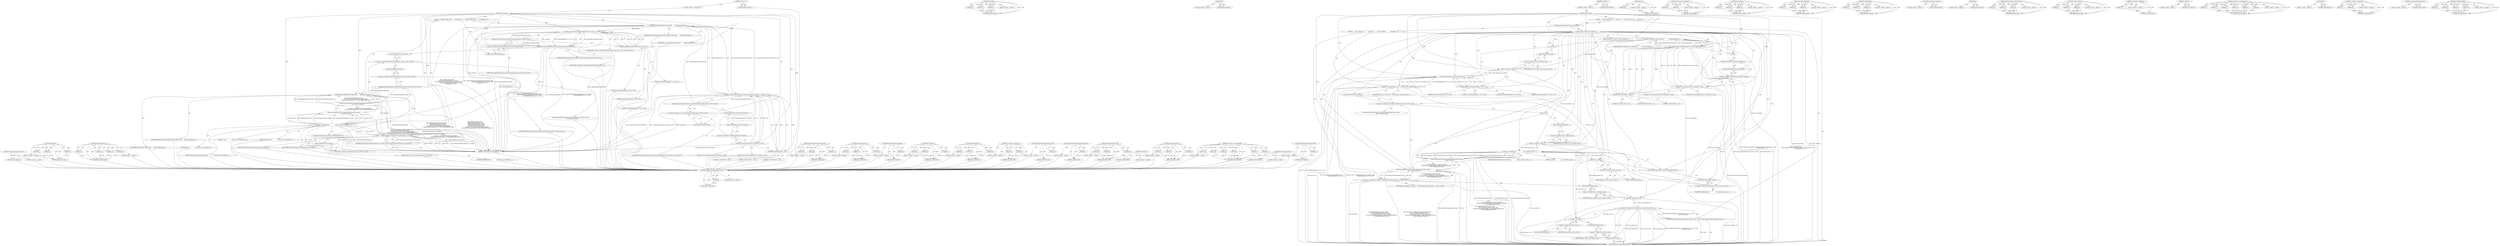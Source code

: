 digraph "FloatRoundedRect" {
vulnerable_173 [label=<(METHOD,CompositorFilterOperations)>];
vulnerable_174 [label=<(BLOCK,&lt;empty&gt;,&lt;empty&gt;)>];
vulnerable_175 [label=<(METHOD_RETURN,ANY)>];
vulnerable_118 [label=<(METHOD,Translate)>];
vulnerable_119 [label=<(PARAM,p1)>];
vulnerable_120 [label=<(PARAM,p2)>];
vulnerable_121 [label=<(PARAM,p3)>];
vulnerable_122 [label=<(BLOCK,&lt;empty&gt;,&lt;empty&gt;)>];
vulnerable_123 [label=<(METHOD_RETURN,ANY)>];
vulnerable_143 [label=<(METHOD,FloatRoundedRect)>];
vulnerable_144 [label=<(PARAM,p1)>];
vulnerable_145 [label=<(PARAM,p2)>];
vulnerable_146 [label=<(PARAM,p3)>];
vulnerable_147 [label=<(PARAM,p4)>];
vulnerable_148 [label=<(BLOCK,&lt;empty&gt;,&lt;empty&gt;)>];
vulnerable_149 [label=<(METHOD_RETURN,ANY)>];
vulnerable_6 [label=<(METHOD,&lt;global&gt;)<SUB>1</SUB>>];
vulnerable_7 [label=<(BLOCK,&lt;empty&gt;,&lt;empty&gt;)<SUB>1</SUB>>];
vulnerable_8 [label=<(METHOD,LayerState)<SUB>1</SUB>>];
vulnerable_9 [label=<(BLOCK,{
    DEFINE_STATIC_REF(
        TransformPaint...,{
    DEFINE_STATIC_REF(
        TransformPaint...)<SUB>1</SUB>>];
vulnerable_10 [label=<(DEFINE_STATIC_REF,DEFINE_STATIC_REF(
        TransformPaintProper...)<SUB>2</SUB>>];
vulnerable_11 [label=<(IDENTIFIER,TransformPaintPropertyNode,DEFINE_STATIC_REF(
        TransformPaintProper...)<SUB>3</SUB>>];
vulnerable_12 [label=<(IDENTIFIER,transform,DEFINE_STATIC_REF(
        TransformPaintProper...)<SUB>3</SUB>>];
vulnerable_13 [label="<(CreateTransform,CreateTransform(TransformPaintPropertyNode::Roo...)<SUB>4</SUB>>"];
vulnerable_14 [label="<(TransformPaintPropertyNode.Root,TransformPaintPropertyNode::Root())<SUB>4</SUB>>"];
vulnerable_15 [label="<(&lt;operator&gt;.fieldAccess,TransformPaintPropertyNode::Root)<SUB>4</SUB>>"];
vulnerable_16 [label="<(IDENTIFIER,TransformPaintPropertyNode,TransformPaintPropertyNode::Root())<SUB>4</SUB>>"];
vulnerable_17 [label=<(FIELD_IDENTIFIER,Root,Root)<SUB>4</SUB>>];
vulnerable_18 [label=<(Translate,TransformationMatrix().Translate(123, 456))<SUB>5</SUB>>];
vulnerable_19 [label=<(&lt;operator&gt;.fieldAccess,TransformationMatrix().Translate)<SUB>5</SUB>>];
vulnerable_20 [label=<(TransformationMatrix,TransformationMatrix())<SUB>5</SUB>>];
vulnerable_21 [label=<(FIELD_IDENTIFIER,Translate,Translate)<SUB>5</SUB>>];
vulnerable_22 [label=<(LITERAL,123,TransformationMatrix().Translate(123, 456))<SUB>5</SUB>>];
vulnerable_23 [label=<(LITERAL,456,TransformationMatrix().Translate(123, 456))<SUB>5</SUB>>];
vulnerable_24 [label=<(FloatPoint3D,FloatPoint3D(1, 2, 3))<SUB>6</SUB>>];
vulnerable_25 [label=<(LITERAL,1,FloatPoint3D(1, 2, 3))<SUB>6</SUB>>];
vulnerable_26 [label=<(LITERAL,2,FloatPoint3D(1, 2, 3))<SUB>6</SUB>>];
vulnerable_27 [label=<(LITERAL,3,FloatPoint3D(1, 2, 3))<SUB>6</SUB>>];
vulnerable_28 [label=<(DEFINE_STATIC_REF,DEFINE_STATIC_REF(ClipPaintPropertyNode, clip,
...)<SUB>7</SUB>>];
vulnerable_29 [label=<(IDENTIFIER,ClipPaintPropertyNode,DEFINE_STATIC_REF(ClipPaintPropertyNode, clip,
...)<SUB>7</SUB>>];
vulnerable_30 [label=<(IDENTIFIER,clip,DEFINE_STATIC_REF(ClipPaintPropertyNode, clip,
...)<SUB>7</SUB>>];
vulnerable_31 [label="<(CreateClip,CreateClip(ClipPaintPropertyNode::Root(), trans...)<SUB>8</SUB>>"];
vulnerable_32 [label="<(ClipPaintPropertyNode.Root,ClipPaintPropertyNode::Root())<SUB>8</SUB>>"];
vulnerable_33 [label="<(&lt;operator&gt;.fieldAccess,ClipPaintPropertyNode::Root)<SUB>8</SUB>>"];
vulnerable_34 [label="<(IDENTIFIER,ClipPaintPropertyNode,ClipPaintPropertyNode::Root())<SUB>8</SUB>>"];
vulnerable_35 [label=<(FIELD_IDENTIFIER,Root,Root)<SUB>8</SUB>>];
vulnerable_36 [label="<(IDENTIFIER,transform,CreateClip(ClipPaintPropertyNode::Root(), trans...)<SUB>8</SUB>>"];
vulnerable_37 [label=<(FloatRoundedRect,FloatRoundedRect(12, 34, 56, 78))<SUB>9</SUB>>];
vulnerable_38 [label=<(LITERAL,12,FloatRoundedRect(12, 34, 56, 78))<SUB>9</SUB>>];
vulnerable_39 [label=<(LITERAL,34,FloatRoundedRect(12, 34, 56, 78))<SUB>9</SUB>>];
vulnerable_40 [label=<(LITERAL,56,FloatRoundedRect(12, 34, 56, 78))<SUB>9</SUB>>];
vulnerable_41 [label=<(LITERAL,78,FloatRoundedRect(12, 34, 56, 78))<SUB>9</SUB>>];
vulnerable_42 [label=<(DEFINE_STATIC_REF,DEFINE_STATIC_REF(
        EffectPaintPropertyN...)<SUB>10</SUB>>];
vulnerable_43 [label=<(IDENTIFIER,EffectPaintPropertyNode,DEFINE_STATIC_REF(
        EffectPaintPropertyN...)<SUB>11</SUB>>];
vulnerable_44 [label=<(IDENTIFIER,effect,DEFINE_STATIC_REF(
        EffectPaintPropertyN...)<SUB>11</SUB>>];
vulnerable_45 [label="<(EffectPaintPropertyNode.Create,EffectPaintPropertyNode::Create(
            Ef...)<SUB>12</SUB>>"];
vulnerable_46 [label="<(&lt;operator&gt;.fieldAccess,EffectPaintPropertyNode::Create)<SUB>12</SUB>>"];
vulnerable_47 [label="<(IDENTIFIER,EffectPaintPropertyNode,EffectPaintPropertyNode::Create(
            Ef...)<SUB>12</SUB>>"];
vulnerable_48 [label=<(FIELD_IDENTIFIER,Create,Create)<SUB>12</SUB>>];
vulnerable_49 [label="<(EffectPaintPropertyNode.Root,EffectPaintPropertyNode::Root())<SUB>13</SUB>>"];
vulnerable_50 [label="<(&lt;operator&gt;.fieldAccess,EffectPaintPropertyNode::Root)<SUB>13</SUB>>"];
vulnerable_51 [label="<(IDENTIFIER,EffectPaintPropertyNode,EffectPaintPropertyNode::Root())<SUB>13</SUB>>"];
vulnerable_52 [label=<(FIELD_IDENTIFIER,Root,Root)<SUB>13</SUB>>];
vulnerable_53 [label="<(EffectPaintPropertyNode::State,EffectPaintPropertyNode::State{
               ...)<SUB>14</SUB>>"];
vulnerable_54 [label=<(&lt;operator&gt;.arrayInitializer,{
                transform, clip, kColorFilter...)<SUB>14</SUB>>];
vulnerable_55 [label=<(IDENTIFIER,transform,{
                transform, clip, kColorFilter...)<SUB>15</SUB>>];
vulnerable_56 [label=<(IDENTIFIER,clip,{
                transform, clip, kColorFilter...)<SUB>15</SUB>>];
vulnerable_57 [label=<(IDENTIFIER,kColorFilterLuminanceToAlpha,{
                transform, clip, kColorFilter...)<SUB>15</SUB>>];
vulnerable_58 [label=<(CompositorFilterOperations,CompositorFilterOperations())<SUB>16</SUB>>];
vulnerable_59 [label=<(LITERAL,0.789f,{
                transform, clip, kColorFilter...)<SUB>16</SUB>>];
vulnerable_60 [label="<(&lt;operator&gt;.fieldAccess,SkBlendMode::kSrcIn)<SUB>16</SUB>>"];
vulnerable_61 [label=<(IDENTIFIER,SkBlendMode,{
                transform, clip, kColorFilter...)<SUB>16</SUB>>];
vulnerable_62 [label=<(FIELD_IDENTIFIER,kSrcIn,kSrcIn)<SUB>16</SUB>>];
vulnerable_63 [label=<(RETURN,return PropertyTreeState(transform, clip, effect);,return PropertyTreeState(transform, clip, effect);)<SUB>17</SUB>>];
vulnerable_64 [label=<(PropertyTreeState,PropertyTreeState(transform, clip, effect))<SUB>17</SUB>>];
vulnerable_65 [label=<(IDENTIFIER,transform,PropertyTreeState(transform, clip, effect))<SUB>17</SUB>>];
vulnerable_66 [label=<(IDENTIFIER,clip,PropertyTreeState(transform, clip, effect))<SUB>17</SUB>>];
vulnerable_67 [label=<(IDENTIFIER,effect,PropertyTreeState(transform, clip, effect))<SUB>17</SUB>>];
vulnerable_68 [label=<(METHOD_RETURN,PropertyTreeState)<SUB>1</SUB>>];
vulnerable_70 [label=<(METHOD_RETURN,ANY)<SUB>1</SUB>>];
vulnerable_150 [label=<(METHOD,EffectPaintPropertyNode.Create)>];
vulnerable_151 [label=<(PARAM,p1)>];
vulnerable_152 [label=<(PARAM,p2)>];
vulnerable_153 [label=<(PARAM,p3)>];
vulnerable_154 [label=<(BLOCK,&lt;empty&gt;,&lt;empty&gt;)>];
vulnerable_155 [label=<(METHOD_RETURN,ANY)>];
vulnerable_103 [label=<(METHOD,CreateTransform)>];
vulnerable_104 [label=<(PARAM,p1)>];
vulnerable_105 [label=<(PARAM,p2)>];
vulnerable_106 [label=<(PARAM,p3)>];
vulnerable_107 [label=<(BLOCK,&lt;empty&gt;,&lt;empty&gt;)>];
vulnerable_108 [label=<(METHOD_RETURN,ANY)>];
vulnerable_139 [label=<(METHOD,ClipPaintPropertyNode.Root)>];
vulnerable_140 [label=<(PARAM,p1)>];
vulnerable_141 [label=<(BLOCK,&lt;empty&gt;,&lt;empty&gt;)>];
vulnerable_142 [label=<(METHOD_RETURN,ANY)>];
vulnerable_133 [label=<(METHOD,CreateClip)>];
vulnerable_134 [label=<(PARAM,p1)>];
vulnerable_135 [label=<(PARAM,p2)>];
vulnerable_136 [label=<(PARAM,p3)>];
vulnerable_137 [label=<(BLOCK,&lt;empty&gt;,&lt;empty&gt;)>];
vulnerable_138 [label=<(METHOD_RETURN,ANY)>];
vulnerable_127 [label=<(METHOD,FloatPoint3D)>];
vulnerable_128 [label=<(PARAM,p1)>];
vulnerable_129 [label=<(PARAM,p2)>];
vulnerable_130 [label=<(PARAM,p3)>];
vulnerable_131 [label=<(BLOCK,&lt;empty&gt;,&lt;empty&gt;)>];
vulnerable_132 [label=<(METHOD_RETURN,ANY)>];
vulnerable_113 [label=<(METHOD,&lt;operator&gt;.fieldAccess)>];
vulnerable_114 [label=<(PARAM,p1)>];
vulnerable_115 [label=<(PARAM,p2)>];
vulnerable_116 [label=<(BLOCK,&lt;empty&gt;,&lt;empty&gt;)>];
vulnerable_117 [label=<(METHOD_RETURN,ANY)>];
vulnerable_160 [label="<(METHOD,EffectPaintPropertyNode::State)>"];
vulnerable_161 [label=<(PARAM,p1)>];
vulnerable_162 [label=<(BLOCK,&lt;empty&gt;,&lt;empty&gt;)>];
vulnerable_163 [label=<(METHOD_RETURN,ANY)>];
vulnerable_109 [label=<(METHOD,TransformPaintPropertyNode.Root)>];
vulnerable_110 [label=<(PARAM,p1)>];
vulnerable_111 [label=<(BLOCK,&lt;empty&gt;,&lt;empty&gt;)>];
vulnerable_112 [label=<(METHOD_RETURN,ANY)>];
vulnerable_97 [label=<(METHOD,DEFINE_STATIC_REF)>];
vulnerable_98 [label=<(PARAM,p1)>];
vulnerable_99 [label=<(PARAM,p2)>];
vulnerable_100 [label=<(PARAM,p3)>];
vulnerable_101 [label=<(BLOCK,&lt;empty&gt;,&lt;empty&gt;)>];
vulnerable_102 [label=<(METHOD_RETURN,ANY)>];
vulnerable_91 [label=<(METHOD,&lt;global&gt;)<SUB>1</SUB>>];
vulnerable_92 [label=<(BLOCK,&lt;empty&gt;,&lt;empty&gt;)>];
vulnerable_93 [label=<(METHOD_RETURN,ANY)>];
vulnerable_176 [label=<(METHOD,PropertyTreeState)>];
vulnerable_177 [label=<(PARAM,p1)>];
vulnerable_178 [label=<(PARAM,p2)>];
vulnerable_179 [label=<(PARAM,p3)>];
vulnerable_180 [label=<(BLOCK,&lt;empty&gt;,&lt;empty&gt;)>];
vulnerable_181 [label=<(METHOD_RETURN,ANY)>];
vulnerable_164 [label=<(METHOD,&lt;operator&gt;.arrayInitializer)>];
vulnerable_165 [label=<(PARAM,p1)>];
vulnerable_166 [label=<(PARAM,p2)>];
vulnerable_167 [label=<(PARAM,p3)>];
vulnerable_168 [label=<(PARAM,p4)>];
vulnerable_169 [label=<(PARAM,p5)>];
vulnerable_170 [label=<(PARAM,p6)>];
vulnerable_171 [label=<(BLOCK,&lt;empty&gt;,&lt;empty&gt;)>];
vulnerable_172 [label=<(METHOD_RETURN,ANY)>];
vulnerable_124 [label=<(METHOD,TransformationMatrix)>];
vulnerable_125 [label=<(BLOCK,&lt;empty&gt;,&lt;empty&gt;)>];
vulnerable_126 [label=<(METHOD_RETURN,ANY)>];
vulnerable_156 [label=<(METHOD,EffectPaintPropertyNode.Root)>];
vulnerable_157 [label=<(PARAM,p1)>];
vulnerable_158 [label=<(BLOCK,&lt;empty&gt;,&lt;empty&gt;)>];
vulnerable_159 [label=<(METHOD_RETURN,ANY)>];
fixed_168 [label="<(METHOD,EffectPaintPropertyNode::State)>"];
fixed_169 [label=<(PARAM,p1)>];
fixed_170 [label=<(BLOCK,&lt;empty&gt;,&lt;empty&gt;)>];
fixed_171 [label=<(METHOD_RETURN,ANY)>];
fixed_119 [label=<(METHOD,Translate)>];
fixed_120 [label=<(PARAM,p1)>];
fixed_121 [label=<(PARAM,p2)>];
fixed_122 [label=<(PARAM,p3)>];
fixed_123 [label=<(BLOCK,&lt;empty&gt;,&lt;empty&gt;)>];
fixed_124 [label=<(METHOD_RETURN,ANY)>];
fixed_145 [label=<(METHOD,c0)>];
fixed_146 [label=<(BLOCK,&lt;empty&gt;,&lt;empty&gt;)>];
fixed_147 [label=<(METHOD_RETURN,ANY)>];
fixed_6 [label=<(METHOD,&lt;global&gt;)<SUB>1</SUB>>];
fixed_7 [label=<(BLOCK,&lt;empty&gt;,&lt;empty&gt;)<SUB>1</SUB>>];
fixed_8 [label=<(METHOD,LayerState)<SUB>1</SUB>>];
fixed_9 [label=<(BLOCK,{
    if (!layer_transform_) {
      layer_tran...,{
    if (!layer_transform_) {
      layer_tran...)<SUB>1</SUB>>];
fixed_10 [label=<(CONTROL_STRUCTURE,IF,if (!layer_transform_))<SUB>2</SUB>>];
fixed_11 [label=<(&lt;operator&gt;.logicalNot,!layer_transform_)<SUB>2</SUB>>];
fixed_12 [label=<(IDENTIFIER,layer_transform_,!layer_transform_)<SUB>2</SUB>>];
fixed_13 [label=<(BLOCK,{
      layer_transform_ =
          CreateTran...,{
      layer_transform_ =
          CreateTran...)<SUB>2</SUB>>];
fixed_14 [label=<(&lt;operator&gt;.assignment,layer_transform_ =
          CreateTransform(t0...)<SUB>3</SUB>>];
fixed_15 [label=<(IDENTIFIER,layer_transform_,layer_transform_ =
          CreateTransform(t0...)<SUB>3</SUB>>];
fixed_16 [label=<(CreateTransform,CreateTransform(t0(), TransformationMatrix().Tr...)<SUB>4</SUB>>];
fixed_17 [label=<(t0,t0())<SUB>4</SUB>>];
fixed_18 [label=<(Translate,TransformationMatrix().Translate(123, 456))<SUB>4</SUB>>];
fixed_19 [label=<(&lt;operator&gt;.fieldAccess,TransformationMatrix().Translate)<SUB>4</SUB>>];
fixed_20 [label=<(TransformationMatrix,TransformationMatrix())<SUB>4</SUB>>];
fixed_21 [label=<(FIELD_IDENTIFIER,Translate,Translate)<SUB>4</SUB>>];
fixed_22 [label=<(LITERAL,123,TransformationMatrix().Translate(123, 456))<SUB>4</SUB>>];
fixed_23 [label=<(LITERAL,456,TransformationMatrix().Translate(123, 456))<SUB>4</SUB>>];
fixed_24 [label=<(FloatPoint3D,FloatPoint3D(1, 2, 3))<SUB>5</SUB>>];
fixed_25 [label=<(LITERAL,1,FloatPoint3D(1, 2, 3))<SUB>5</SUB>>];
fixed_26 [label=<(LITERAL,2,FloatPoint3D(1, 2, 3))<SUB>5</SUB>>];
fixed_27 [label=<(LITERAL,3,FloatPoint3D(1, 2, 3))<SUB>5</SUB>>];
fixed_28 [label=<(&lt;operator&gt;.assignment,layer_clip_ = CreateClip(c0(), layer_transform_...)<SUB>6</SUB>>];
fixed_29 [label=<(IDENTIFIER,layer_clip_,layer_clip_ = CreateClip(c0(), layer_transform_...)<SUB>6</SUB>>];
fixed_30 [label=<(CreateClip,CreateClip(c0(), layer_transform_.get(),
      ...)<SUB>6</SUB>>];
fixed_31 [label=<(c0,c0())<SUB>6</SUB>>];
fixed_32 [label=<(get,layer_transform_.get())<SUB>6</SUB>>];
fixed_33 [label=<(&lt;operator&gt;.fieldAccess,layer_transform_.get)<SUB>6</SUB>>];
fixed_34 [label=<(IDENTIFIER,layer_transform_,layer_transform_.get())<SUB>6</SUB>>];
fixed_35 [label=<(FIELD_IDENTIFIER,get,get)<SUB>6</SUB>>];
fixed_36 [label=<(FloatRoundedRect,FloatRoundedRect(12, 34, 56, 78))<SUB>7</SUB>>];
fixed_37 [label=<(LITERAL,12,FloatRoundedRect(12, 34, 56, 78))<SUB>7</SUB>>];
fixed_38 [label=<(LITERAL,34,FloatRoundedRect(12, 34, 56, 78))<SUB>7</SUB>>];
fixed_39 [label=<(LITERAL,56,FloatRoundedRect(12, 34, 56, 78))<SUB>7</SUB>>];
fixed_40 [label=<(LITERAL,78,FloatRoundedRect(12, 34, 56, 78))<SUB>7</SUB>>];
fixed_41 [label="<(&lt;operator&gt;.assignment,layer_effect_ = EffectPaintPropertyNode::Create...)<SUB>8</SUB>>"];
fixed_42 [label="<(IDENTIFIER,layer_effect_,layer_effect_ = EffectPaintPropertyNode::Create...)<SUB>8</SUB>>"];
fixed_43 [label="<(EffectPaintPropertyNode.Create,EffectPaintPropertyNode::Create(
          e0()...)<SUB>8</SUB>>"];
fixed_44 [label="<(&lt;operator&gt;.fieldAccess,EffectPaintPropertyNode::Create)<SUB>8</SUB>>"];
fixed_45 [label="<(IDENTIFIER,EffectPaintPropertyNode,EffectPaintPropertyNode::Create(
          e0()...)<SUB>8</SUB>>"];
fixed_46 [label=<(FIELD_IDENTIFIER,Create,Create)<SUB>8</SUB>>];
fixed_47 [label=<(e0,e0())<SUB>9</SUB>>];
fixed_48 [label="<(EffectPaintPropertyNode::State,EffectPaintPropertyNode::State{
               ...)<SUB>9</SUB>>"];
fixed_49 [label=<(&lt;operator&gt;.arrayInitializer,{
                    layer_transform_.get(), l...)<SUB>9</SUB>>];
fixed_50 [label=<(get,layer_transform_.get())<SUB>10</SUB>>];
fixed_51 [label=<(&lt;operator&gt;.fieldAccess,layer_transform_.get)<SUB>10</SUB>>];
fixed_52 [label=<(IDENTIFIER,layer_transform_,layer_transform_.get())<SUB>10</SUB>>];
fixed_53 [label=<(FIELD_IDENTIFIER,get,get)<SUB>10</SUB>>];
fixed_54 [label=<(get,layer_clip_.get())<SUB>10</SUB>>];
fixed_55 [label=<(&lt;operator&gt;.fieldAccess,layer_clip_.get)<SUB>10</SUB>>];
fixed_56 [label=<(IDENTIFIER,layer_clip_,layer_clip_.get())<SUB>10</SUB>>];
fixed_57 [label=<(FIELD_IDENTIFIER,get,get)<SUB>10</SUB>>];
fixed_58 [label=<(IDENTIFIER,kColorFilterLuminanceToAlpha,{
                    layer_transform_.get(), l...)<SUB>11</SUB>>];
fixed_59 [label=<(CompositorFilterOperations,CompositorFilterOperations())<SUB>11</SUB>>];
fixed_60 [label=<(LITERAL,0.789f,{
                    layer_transform_.get(), l...)<SUB>12</SUB>>];
fixed_61 [label="<(&lt;operator&gt;.fieldAccess,SkBlendMode::kSrcIn)<SUB>12</SUB>>"];
fixed_62 [label=<(IDENTIFIER,SkBlendMode,{
                    layer_transform_.get(), l...)<SUB>12</SUB>>];
fixed_63 [label=<(FIELD_IDENTIFIER,kSrcIn,kSrcIn)<SUB>12</SUB>>];
fixed_64 [label=<(RETURN,return PropertyTreeState(layer_transform_.get()...,return PropertyTreeState(layer_transform_.get()...)<SUB>14</SUB>>];
fixed_65 [label=<(PropertyTreeState,PropertyTreeState(layer_transform_.get(), layer...)<SUB>14</SUB>>];
fixed_66 [label=<(get,layer_transform_.get())<SUB>14</SUB>>];
fixed_67 [label=<(&lt;operator&gt;.fieldAccess,layer_transform_.get)<SUB>14</SUB>>];
fixed_68 [label=<(IDENTIFIER,layer_transform_,layer_transform_.get())<SUB>14</SUB>>];
fixed_69 [label=<(FIELD_IDENTIFIER,get,get)<SUB>14</SUB>>];
fixed_70 [label=<(get,layer_clip_.get())<SUB>14</SUB>>];
fixed_71 [label=<(&lt;operator&gt;.fieldAccess,layer_clip_.get)<SUB>14</SUB>>];
fixed_72 [label=<(IDENTIFIER,layer_clip_,layer_clip_.get())<SUB>14</SUB>>];
fixed_73 [label=<(FIELD_IDENTIFIER,get,get)<SUB>14</SUB>>];
fixed_74 [label=<(get,layer_effect_.get())<SUB>15</SUB>>];
fixed_75 [label=<(&lt;operator&gt;.fieldAccess,layer_effect_.get)<SUB>15</SUB>>];
fixed_76 [label=<(IDENTIFIER,layer_effect_,layer_effect_.get())<SUB>15</SUB>>];
fixed_77 [label=<(FIELD_IDENTIFIER,get,get)<SUB>15</SUB>>];
fixed_78 [label=<(METHOD_RETURN,PropertyTreeState)<SUB>1</SUB>>];
fixed_80 [label=<(METHOD_RETURN,ANY)<SUB>1</SUB>>];
fixed_148 [label=<(METHOD,get)>];
fixed_149 [label=<(PARAM,p1)>];
fixed_150 [label=<(BLOCK,&lt;empty&gt;,&lt;empty&gt;)>];
fixed_151 [label=<(METHOD_RETURN,ANY)>];
fixed_105 [label=<(METHOD,&lt;operator&gt;.assignment)>];
fixed_106 [label=<(PARAM,p1)>];
fixed_107 [label=<(PARAM,p2)>];
fixed_108 [label=<(BLOCK,&lt;empty&gt;,&lt;empty&gt;)>];
fixed_109 [label=<(METHOD_RETURN,ANY)>];
fixed_139 [label=<(METHOD,CreateClip)>];
fixed_140 [label=<(PARAM,p1)>];
fixed_141 [label=<(PARAM,p2)>];
fixed_142 [label=<(PARAM,p3)>];
fixed_143 [label=<(BLOCK,&lt;empty&gt;,&lt;empty&gt;)>];
fixed_144 [label=<(METHOD_RETURN,ANY)>];
fixed_184 [label=<(METHOD,PropertyTreeState)>];
fixed_185 [label=<(PARAM,p1)>];
fixed_186 [label=<(PARAM,p2)>];
fixed_187 [label=<(PARAM,p3)>];
fixed_188 [label=<(BLOCK,&lt;empty&gt;,&lt;empty&gt;)>];
fixed_189 [label=<(METHOD_RETURN,ANY)>];
fixed_133 [label=<(METHOD,FloatPoint3D)>];
fixed_134 [label=<(PARAM,p1)>];
fixed_135 [label=<(PARAM,p2)>];
fixed_136 [label=<(PARAM,p3)>];
fixed_137 [label=<(BLOCK,&lt;empty&gt;,&lt;empty&gt;)>];
fixed_138 [label=<(METHOD_RETURN,ANY)>];
fixed_130 [label=<(METHOD,TransformationMatrix)>];
fixed_131 [label=<(BLOCK,&lt;empty&gt;,&lt;empty&gt;)>];
fixed_132 [label=<(METHOD_RETURN,ANY)>];
fixed_116 [label=<(METHOD,t0)>];
fixed_117 [label=<(BLOCK,&lt;empty&gt;,&lt;empty&gt;)>];
fixed_118 [label=<(METHOD_RETURN,ANY)>];
fixed_159 [label=<(METHOD,EffectPaintPropertyNode.Create)>];
fixed_160 [label=<(PARAM,p1)>];
fixed_161 [label=<(PARAM,p2)>];
fixed_162 [label=<(PARAM,p3)>];
fixed_163 [label=<(BLOCK,&lt;empty&gt;,&lt;empty&gt;)>];
fixed_164 [label=<(METHOD_RETURN,ANY)>];
fixed_110 [label=<(METHOD,CreateTransform)>];
fixed_111 [label=<(PARAM,p1)>];
fixed_112 [label=<(PARAM,p2)>];
fixed_113 [label=<(PARAM,p3)>];
fixed_114 [label=<(BLOCK,&lt;empty&gt;,&lt;empty&gt;)>];
fixed_115 [label=<(METHOD_RETURN,ANY)>];
fixed_101 [label=<(METHOD,&lt;operator&gt;.logicalNot)>];
fixed_102 [label=<(PARAM,p1)>];
fixed_103 [label=<(BLOCK,&lt;empty&gt;,&lt;empty&gt;)>];
fixed_104 [label=<(METHOD_RETURN,ANY)>];
fixed_95 [label=<(METHOD,&lt;global&gt;)<SUB>1</SUB>>];
fixed_96 [label=<(BLOCK,&lt;empty&gt;,&lt;empty&gt;)>];
fixed_97 [label=<(METHOD_RETURN,ANY)>];
fixed_172 [label=<(METHOD,&lt;operator&gt;.arrayInitializer)>];
fixed_173 [label=<(PARAM,p1)>];
fixed_174 [label=<(PARAM,p2)>];
fixed_175 [label=<(PARAM,p3)>];
fixed_176 [label=<(PARAM,p4)>];
fixed_177 [label=<(PARAM,p5)>];
fixed_178 [label=<(PARAM,p6)>];
fixed_179 [label=<(BLOCK,&lt;empty&gt;,&lt;empty&gt;)>];
fixed_180 [label=<(METHOD_RETURN,ANY)>];
fixed_165 [label=<(METHOD,e0)>];
fixed_166 [label=<(BLOCK,&lt;empty&gt;,&lt;empty&gt;)>];
fixed_167 [label=<(METHOD_RETURN,ANY)>];
fixed_125 [label=<(METHOD,&lt;operator&gt;.fieldAccess)>];
fixed_126 [label=<(PARAM,p1)>];
fixed_127 [label=<(PARAM,p2)>];
fixed_128 [label=<(BLOCK,&lt;empty&gt;,&lt;empty&gt;)>];
fixed_129 [label=<(METHOD_RETURN,ANY)>];
fixed_181 [label=<(METHOD,CompositorFilterOperations)>];
fixed_182 [label=<(BLOCK,&lt;empty&gt;,&lt;empty&gt;)>];
fixed_183 [label=<(METHOD_RETURN,ANY)>];
fixed_152 [label=<(METHOD,FloatRoundedRect)>];
fixed_153 [label=<(PARAM,p1)>];
fixed_154 [label=<(PARAM,p2)>];
fixed_155 [label=<(PARAM,p3)>];
fixed_156 [label=<(PARAM,p4)>];
fixed_157 [label=<(BLOCK,&lt;empty&gt;,&lt;empty&gt;)>];
fixed_158 [label=<(METHOD_RETURN,ANY)>];
vulnerable_173 -> vulnerable_174  [key=0, label="AST: "];
vulnerable_173 -> vulnerable_175  [key=0, label="AST: "];
vulnerable_173 -> vulnerable_175  [key=1, label="CFG: "];
vulnerable_174 -> fixed_168  [key=0];
vulnerable_175 -> fixed_168  [key=0];
vulnerable_118 -> vulnerable_119  [key=0, label="AST: "];
vulnerable_118 -> vulnerable_119  [key=1, label="DDG: "];
vulnerable_118 -> vulnerable_122  [key=0, label="AST: "];
vulnerable_118 -> vulnerable_120  [key=0, label="AST: "];
vulnerable_118 -> vulnerable_120  [key=1, label="DDG: "];
vulnerable_118 -> vulnerable_123  [key=0, label="AST: "];
vulnerable_118 -> vulnerable_123  [key=1, label="CFG: "];
vulnerable_118 -> vulnerable_121  [key=0, label="AST: "];
vulnerable_118 -> vulnerable_121  [key=1, label="DDG: "];
vulnerable_119 -> vulnerable_123  [key=0, label="DDG: p1"];
vulnerable_120 -> vulnerable_123  [key=0, label="DDG: p2"];
vulnerable_121 -> vulnerable_123  [key=0, label="DDG: p3"];
vulnerable_122 -> fixed_168  [key=0];
vulnerable_123 -> fixed_168  [key=0];
vulnerable_143 -> vulnerable_144  [key=0, label="AST: "];
vulnerable_143 -> vulnerable_144  [key=1, label="DDG: "];
vulnerable_143 -> vulnerable_148  [key=0, label="AST: "];
vulnerable_143 -> vulnerable_145  [key=0, label="AST: "];
vulnerable_143 -> vulnerable_145  [key=1, label="DDG: "];
vulnerable_143 -> vulnerable_149  [key=0, label="AST: "];
vulnerable_143 -> vulnerable_149  [key=1, label="CFG: "];
vulnerable_143 -> vulnerable_146  [key=0, label="AST: "];
vulnerable_143 -> vulnerable_146  [key=1, label="DDG: "];
vulnerable_143 -> vulnerable_147  [key=0, label="AST: "];
vulnerable_143 -> vulnerable_147  [key=1, label="DDG: "];
vulnerable_144 -> vulnerable_149  [key=0, label="DDG: p1"];
vulnerable_145 -> vulnerable_149  [key=0, label="DDG: p2"];
vulnerable_146 -> vulnerable_149  [key=0, label="DDG: p3"];
vulnerable_147 -> vulnerable_149  [key=0, label="DDG: p4"];
vulnerable_148 -> fixed_168  [key=0];
vulnerable_149 -> fixed_168  [key=0];
vulnerable_6 -> vulnerable_7  [key=0, label="AST: "];
vulnerable_6 -> vulnerable_70  [key=0, label="AST: "];
vulnerable_6 -> vulnerable_70  [key=1, label="CFG: "];
vulnerable_7 -> vulnerable_8  [key=0, label="AST: "];
vulnerable_8 -> vulnerable_9  [key=0, label="AST: "];
vulnerable_8 -> vulnerable_68  [key=0, label="AST: "];
vulnerable_8 -> vulnerable_17  [key=0, label="CFG: "];
vulnerable_8 -> vulnerable_10  [key=0, label="DDG: "];
vulnerable_8 -> vulnerable_28  [key=0, label="DDG: "];
vulnerable_8 -> vulnerable_42  [key=0, label="DDG: "];
vulnerable_8 -> vulnerable_31  [key=0, label="DDG: "];
vulnerable_8 -> vulnerable_64  [key=0, label="DDG: "];
vulnerable_8 -> vulnerable_18  [key=0, label="DDG: "];
vulnerable_8 -> vulnerable_24  [key=0, label="DDG: "];
vulnerable_8 -> vulnerable_37  [key=0, label="DDG: "];
vulnerable_8 -> vulnerable_54  [key=0, label="DDG: "];
vulnerable_9 -> vulnerable_10  [key=0, label="AST: "];
vulnerable_9 -> vulnerable_28  [key=0, label="AST: "];
vulnerable_9 -> vulnerable_42  [key=0, label="AST: "];
vulnerable_9 -> vulnerable_63  [key=0, label="AST: "];
vulnerable_10 -> vulnerable_11  [key=0, label="AST: "];
vulnerable_10 -> vulnerable_12  [key=0, label="AST: "];
vulnerable_10 -> vulnerable_13  [key=0, label="AST: "];
vulnerable_10 -> vulnerable_35  [key=0, label="CFG: "];
vulnerable_10 -> vulnerable_68  [key=0, label="DDG: TransformPaintPropertyNode"];
vulnerable_10 -> vulnerable_68  [key=1, label="DDG: CreateTransform(TransformPaintPropertyNode::Root(),
                        TransformationMatrix().Translate(123, 456),
                        FloatPoint3D(1, 2, 3))"];
vulnerable_10 -> vulnerable_68  [key=2, label="DDG: DEFINE_STATIC_REF(
        TransformPaintPropertyNode, transform,
        CreateTransform(TransformPaintPropertyNode::Root(),
                        TransformationMatrix().Translate(123, 456),
                        FloatPoint3D(1, 2, 3)))"];
vulnerable_10 -> vulnerable_31  [key=0, label="DDG: transform"];
vulnerable_11 -> fixed_168  [key=0];
vulnerable_12 -> fixed_168  [key=0];
vulnerable_13 -> vulnerable_14  [key=0, label="AST: "];
vulnerable_13 -> vulnerable_18  [key=0, label="AST: "];
vulnerable_13 -> vulnerable_24  [key=0, label="AST: "];
vulnerable_13 -> vulnerable_10  [key=0, label="CFG: "];
vulnerable_13 -> vulnerable_10  [key=1, label="DDG: TransformPaintPropertyNode::Root()"];
vulnerable_13 -> vulnerable_10  [key=2, label="DDG: TransformationMatrix().Translate(123, 456)"];
vulnerable_13 -> vulnerable_10  [key=3, label="DDG: FloatPoint3D(1, 2, 3)"];
vulnerable_13 -> vulnerable_68  [key=0, label="DDG: TransformPaintPropertyNode::Root()"];
vulnerable_13 -> vulnerable_68  [key=1, label="DDG: TransformationMatrix().Translate(123, 456)"];
vulnerable_13 -> vulnerable_68  [key=2, label="DDG: FloatPoint3D(1, 2, 3)"];
vulnerable_14 -> vulnerable_15  [key=0, label="AST: "];
vulnerable_14 -> vulnerable_20  [key=0, label="CFG: "];
vulnerable_14 -> vulnerable_10  [key=0, label="DDG: TransformPaintPropertyNode::Root"];
vulnerable_14 -> vulnerable_13  [key=0, label="DDG: TransformPaintPropertyNode::Root"];
vulnerable_15 -> vulnerable_16  [key=0, label="AST: "];
vulnerable_15 -> vulnerable_17  [key=0, label="AST: "];
vulnerable_15 -> vulnerable_14  [key=0, label="CFG: "];
vulnerable_16 -> fixed_168  [key=0];
vulnerable_17 -> vulnerable_15  [key=0, label="CFG: "];
vulnerable_18 -> vulnerable_19  [key=0, label="AST: "];
vulnerable_18 -> vulnerable_22  [key=0, label="AST: "];
vulnerable_18 -> vulnerable_23  [key=0, label="AST: "];
vulnerable_18 -> vulnerable_24  [key=0, label="CFG: "];
vulnerable_18 -> vulnerable_68  [key=0, label="DDG: TransformationMatrix().Translate"];
vulnerable_18 -> vulnerable_13  [key=0, label="DDG: TransformationMatrix().Translate"];
vulnerable_18 -> vulnerable_13  [key=1, label="DDG: 123"];
vulnerable_18 -> vulnerable_13  [key=2, label="DDG: 456"];
vulnerable_19 -> vulnerable_20  [key=0, label="AST: "];
vulnerable_19 -> vulnerable_21  [key=0, label="AST: "];
vulnerable_19 -> vulnerable_18  [key=0, label="CFG: "];
vulnerable_20 -> vulnerable_21  [key=0, label="CFG: "];
vulnerable_21 -> vulnerable_19  [key=0, label="CFG: "];
vulnerable_22 -> fixed_168  [key=0];
vulnerable_23 -> fixed_168  [key=0];
vulnerable_24 -> vulnerable_25  [key=0, label="AST: "];
vulnerable_24 -> vulnerable_26  [key=0, label="AST: "];
vulnerable_24 -> vulnerable_27  [key=0, label="AST: "];
vulnerable_24 -> vulnerable_13  [key=0, label="CFG: "];
vulnerable_24 -> vulnerable_13  [key=1, label="DDG: 1"];
vulnerable_24 -> vulnerable_13  [key=2, label="DDG: 2"];
vulnerable_24 -> vulnerable_13  [key=3, label="DDG: 3"];
vulnerable_25 -> fixed_168  [key=0];
vulnerable_26 -> fixed_168  [key=0];
vulnerable_27 -> fixed_168  [key=0];
vulnerable_28 -> vulnerable_29  [key=0, label="AST: "];
vulnerable_28 -> vulnerable_30  [key=0, label="AST: "];
vulnerable_28 -> vulnerable_31  [key=0, label="AST: "];
vulnerable_28 -> vulnerable_48  [key=0, label="CFG: "];
vulnerable_28 -> vulnerable_68  [key=0, label="DDG: ClipPaintPropertyNode"];
vulnerable_28 -> vulnerable_68  [key=1, label="DDG: CreateClip(ClipPaintPropertyNode::Root(), transform,
                                 FloatRoundedRect(12, 34, 56, 78))"];
vulnerable_28 -> vulnerable_68  [key=2, label="DDG: DEFINE_STATIC_REF(ClipPaintPropertyNode, clip,
                      CreateClip(ClipPaintPropertyNode::Root(), transform,
                                 FloatRoundedRect(12, 34, 56, 78)))"];
vulnerable_28 -> vulnerable_54  [key=0, label="DDG: clip"];
vulnerable_29 -> fixed_168  [key=0];
vulnerable_30 -> fixed_168  [key=0];
vulnerable_31 -> vulnerable_32  [key=0, label="AST: "];
vulnerable_31 -> vulnerable_36  [key=0, label="AST: "];
vulnerable_31 -> vulnerable_37  [key=0, label="AST: "];
vulnerable_31 -> vulnerable_28  [key=0, label="CFG: "];
vulnerable_31 -> vulnerable_28  [key=1, label="DDG: ClipPaintPropertyNode::Root()"];
vulnerable_31 -> vulnerable_28  [key=2, label="DDG: transform"];
vulnerable_31 -> vulnerable_28  [key=3, label="DDG: FloatRoundedRect(12, 34, 56, 78)"];
vulnerable_31 -> vulnerable_68  [key=0, label="DDG: ClipPaintPropertyNode::Root()"];
vulnerable_31 -> vulnerable_68  [key=1, label="DDG: FloatRoundedRect(12, 34, 56, 78)"];
vulnerable_31 -> vulnerable_54  [key=0, label="DDG: transform"];
vulnerable_32 -> vulnerable_33  [key=0, label="AST: "];
vulnerable_32 -> vulnerable_37  [key=0, label="CFG: "];
vulnerable_32 -> vulnerable_28  [key=0, label="DDG: ClipPaintPropertyNode::Root"];
vulnerable_32 -> vulnerable_31  [key=0, label="DDG: ClipPaintPropertyNode::Root"];
vulnerable_33 -> vulnerable_34  [key=0, label="AST: "];
vulnerable_33 -> vulnerable_35  [key=0, label="AST: "];
vulnerable_33 -> vulnerable_32  [key=0, label="CFG: "];
vulnerable_34 -> fixed_168  [key=0];
vulnerable_35 -> vulnerable_33  [key=0, label="CFG: "];
vulnerable_36 -> fixed_168  [key=0];
vulnerable_37 -> vulnerable_38  [key=0, label="AST: "];
vulnerable_37 -> vulnerable_39  [key=0, label="AST: "];
vulnerable_37 -> vulnerable_40  [key=0, label="AST: "];
vulnerable_37 -> vulnerable_41  [key=0, label="AST: "];
vulnerable_37 -> vulnerable_31  [key=0, label="CFG: "];
vulnerable_37 -> vulnerable_31  [key=1, label="DDG: 12"];
vulnerable_37 -> vulnerable_31  [key=2, label="DDG: 34"];
vulnerable_37 -> vulnerable_31  [key=3, label="DDG: 56"];
vulnerable_37 -> vulnerable_31  [key=4, label="DDG: 78"];
vulnerable_38 -> fixed_168  [key=0];
vulnerable_39 -> fixed_168  [key=0];
vulnerable_40 -> fixed_168  [key=0];
vulnerable_41 -> fixed_168  [key=0];
vulnerable_42 -> vulnerable_43  [key=0, label="AST: "];
vulnerable_42 -> vulnerable_44  [key=0, label="AST: "];
vulnerable_42 -> vulnerable_45  [key=0, label="AST: "];
vulnerable_42 -> vulnerable_64  [key=0, label="CFG: "];
vulnerable_42 -> vulnerable_64  [key=1, label="DDG: effect"];
vulnerable_42 -> vulnerable_68  [key=0, label="DDG: EffectPaintPropertyNode"];
vulnerable_42 -> vulnerable_68  [key=1, label="DDG: EffectPaintPropertyNode::Create(
            EffectPaintPropertyNode::Root(),
            EffectPaintPropertyNode::State{
                transform, clip, kColorFilterLuminanceToAlpha,
                CompositorFilterOperations(), 0.789f, SkBlendMode::kSrcIn})"];
vulnerable_42 -> vulnerable_68  [key=2, label="DDG: DEFINE_STATIC_REF(
        EffectPaintPropertyNode, effect,
        EffectPaintPropertyNode::Create(
            EffectPaintPropertyNode::Root(),
            EffectPaintPropertyNode::State{
                transform, clip, kColorFilterLuminanceToAlpha,
                CompositorFilterOperations(), 0.789f, SkBlendMode::kSrcIn}))"];
vulnerable_43 -> fixed_168  [key=0];
vulnerable_44 -> fixed_168  [key=0];
vulnerable_45 -> vulnerable_46  [key=0, label="AST: "];
vulnerable_45 -> vulnerable_49  [key=0, label="AST: "];
vulnerable_45 -> vulnerable_53  [key=0, label="AST: "];
vulnerable_45 -> vulnerable_42  [key=0, label="CFG: "];
vulnerable_45 -> vulnerable_42  [key=1, label="DDG: EffectPaintPropertyNode::Create"];
vulnerable_45 -> vulnerable_42  [key=2, label="DDG: EffectPaintPropertyNode::Root()"];
vulnerable_45 -> vulnerable_42  [key=3, label="DDG: EffectPaintPropertyNode::State{
                transform, clip, kColorFilterLuminanceToAlpha,
                CompositorFilterOperations(), 0.789f, SkBlendMode::kSrcIn}"];
vulnerable_45 -> vulnerable_68  [key=0, label="DDG: EffectPaintPropertyNode::Root()"];
vulnerable_45 -> vulnerable_68  [key=1, label="DDG: EffectPaintPropertyNode::State{
                transform, clip, kColorFilterLuminanceToAlpha,
                CompositorFilterOperations(), 0.789f, SkBlendMode::kSrcIn}"];
vulnerable_46 -> vulnerable_47  [key=0, label="AST: "];
vulnerable_46 -> vulnerable_48  [key=0, label="AST: "];
vulnerable_46 -> vulnerable_52  [key=0, label="CFG: "];
vulnerable_47 -> fixed_168  [key=0];
vulnerable_48 -> vulnerable_46  [key=0, label="CFG: "];
vulnerable_49 -> vulnerable_50  [key=0, label="AST: "];
vulnerable_49 -> vulnerable_58  [key=0, label="CFG: "];
vulnerable_49 -> vulnerable_42  [key=0, label="DDG: EffectPaintPropertyNode::Root"];
vulnerable_49 -> vulnerable_45  [key=0, label="DDG: EffectPaintPropertyNode::Root"];
vulnerable_50 -> vulnerable_51  [key=0, label="AST: "];
vulnerable_50 -> vulnerable_52  [key=0, label="AST: "];
vulnerable_50 -> vulnerable_49  [key=0, label="CFG: "];
vulnerable_51 -> fixed_168  [key=0];
vulnerable_52 -> vulnerable_50  [key=0, label="CFG: "];
vulnerable_53 -> vulnerable_54  [key=0, label="AST: "];
vulnerable_53 -> vulnerable_45  [key=0, label="CFG: "];
vulnerable_53 -> vulnerable_45  [key=1, label="DDG: {
                transform, clip, kColorFilterLuminanceToAlpha,
                CompositorFilterOperations(), 0.789f, SkBlendMode::kSrcIn}"];
vulnerable_53 -> vulnerable_68  [key=0, label="DDG: {
                transform, clip, kColorFilterLuminanceToAlpha,
                CompositorFilterOperations(), 0.789f, SkBlendMode::kSrcIn}"];
vulnerable_54 -> vulnerable_55  [key=0, label="AST: "];
vulnerable_54 -> vulnerable_56  [key=0, label="AST: "];
vulnerable_54 -> vulnerable_57  [key=0, label="AST: "];
vulnerable_54 -> vulnerable_58  [key=0, label="AST: "];
vulnerable_54 -> vulnerable_59  [key=0, label="AST: "];
vulnerable_54 -> vulnerable_60  [key=0, label="AST: "];
vulnerable_54 -> vulnerable_53  [key=0, label="CFG: "];
vulnerable_54 -> vulnerable_53  [key=1, label="DDG: clip"];
vulnerable_54 -> vulnerable_53  [key=2, label="DDG: 0.789f"];
vulnerable_54 -> vulnerable_53  [key=3, label="DDG: transform"];
vulnerable_54 -> vulnerable_53  [key=4, label="DDG: SkBlendMode::kSrcIn"];
vulnerable_54 -> vulnerable_53  [key=5, label="DDG: kColorFilterLuminanceToAlpha"];
vulnerable_54 -> vulnerable_53  [key=6, label="DDG: CompositorFilterOperations()"];
vulnerable_54 -> vulnerable_68  [key=0, label="DDG: CompositorFilterOperations()"];
vulnerable_54 -> vulnerable_68  [key=1, label="DDG: SkBlendMode::kSrcIn"];
vulnerable_54 -> vulnerable_68  [key=2, label="DDG: kColorFilterLuminanceToAlpha"];
vulnerable_54 -> vulnerable_64  [key=0, label="DDG: transform"];
vulnerable_54 -> vulnerable_64  [key=1, label="DDG: clip"];
vulnerable_55 -> fixed_168  [key=0];
vulnerable_56 -> fixed_168  [key=0];
vulnerable_57 -> fixed_168  [key=0];
vulnerable_58 -> vulnerable_62  [key=0, label="CFG: "];
vulnerable_59 -> fixed_168  [key=0];
vulnerable_60 -> vulnerable_61  [key=0, label="AST: "];
vulnerable_60 -> vulnerable_62  [key=0, label="AST: "];
vulnerable_60 -> vulnerable_54  [key=0, label="CFG: "];
vulnerable_61 -> fixed_168  [key=0];
vulnerable_62 -> vulnerable_60  [key=0, label="CFG: "];
vulnerable_63 -> vulnerable_64  [key=0, label="AST: "];
vulnerable_63 -> vulnerable_68  [key=0, label="CFG: "];
vulnerable_63 -> vulnerable_68  [key=1, label="DDG: &lt;RET&gt;"];
vulnerable_64 -> vulnerable_65  [key=0, label="AST: "];
vulnerable_64 -> vulnerable_66  [key=0, label="AST: "];
vulnerable_64 -> vulnerable_67  [key=0, label="AST: "];
vulnerable_64 -> vulnerable_63  [key=0, label="CFG: "];
vulnerable_64 -> vulnerable_63  [key=1, label="DDG: PropertyTreeState(transform, clip, effect)"];
vulnerable_64 -> vulnerable_68  [key=0, label="DDG: transform"];
vulnerable_64 -> vulnerable_68  [key=1, label="DDG: clip"];
vulnerable_64 -> vulnerable_68  [key=2, label="DDG: effect"];
vulnerable_64 -> vulnerable_68  [key=3, label="DDG: PropertyTreeState(transform, clip, effect)"];
vulnerable_65 -> fixed_168  [key=0];
vulnerable_66 -> fixed_168  [key=0];
vulnerable_67 -> fixed_168  [key=0];
vulnerable_68 -> fixed_168  [key=0];
vulnerable_70 -> fixed_168  [key=0];
vulnerable_150 -> vulnerable_151  [key=0, label="AST: "];
vulnerable_150 -> vulnerable_151  [key=1, label="DDG: "];
vulnerable_150 -> vulnerable_154  [key=0, label="AST: "];
vulnerable_150 -> vulnerable_152  [key=0, label="AST: "];
vulnerable_150 -> vulnerable_152  [key=1, label="DDG: "];
vulnerable_150 -> vulnerable_155  [key=0, label="AST: "];
vulnerable_150 -> vulnerable_155  [key=1, label="CFG: "];
vulnerable_150 -> vulnerable_153  [key=0, label="AST: "];
vulnerable_150 -> vulnerable_153  [key=1, label="DDG: "];
vulnerable_151 -> vulnerable_155  [key=0, label="DDG: p1"];
vulnerable_152 -> vulnerable_155  [key=0, label="DDG: p2"];
vulnerable_153 -> vulnerable_155  [key=0, label="DDG: p3"];
vulnerable_154 -> fixed_168  [key=0];
vulnerable_155 -> fixed_168  [key=0];
vulnerable_103 -> vulnerable_104  [key=0, label="AST: "];
vulnerable_103 -> vulnerable_104  [key=1, label="DDG: "];
vulnerable_103 -> vulnerable_107  [key=0, label="AST: "];
vulnerable_103 -> vulnerable_105  [key=0, label="AST: "];
vulnerable_103 -> vulnerable_105  [key=1, label="DDG: "];
vulnerable_103 -> vulnerable_108  [key=0, label="AST: "];
vulnerable_103 -> vulnerable_108  [key=1, label="CFG: "];
vulnerable_103 -> vulnerable_106  [key=0, label="AST: "];
vulnerable_103 -> vulnerable_106  [key=1, label="DDG: "];
vulnerable_104 -> vulnerable_108  [key=0, label="DDG: p1"];
vulnerable_105 -> vulnerable_108  [key=0, label="DDG: p2"];
vulnerable_106 -> vulnerable_108  [key=0, label="DDG: p3"];
vulnerable_107 -> fixed_168  [key=0];
vulnerable_108 -> fixed_168  [key=0];
vulnerable_139 -> vulnerable_140  [key=0, label="AST: "];
vulnerable_139 -> vulnerable_140  [key=1, label="DDG: "];
vulnerable_139 -> vulnerable_141  [key=0, label="AST: "];
vulnerable_139 -> vulnerable_142  [key=0, label="AST: "];
vulnerable_139 -> vulnerable_142  [key=1, label="CFG: "];
vulnerable_140 -> vulnerable_142  [key=0, label="DDG: p1"];
vulnerable_141 -> fixed_168  [key=0];
vulnerable_142 -> fixed_168  [key=0];
vulnerable_133 -> vulnerable_134  [key=0, label="AST: "];
vulnerable_133 -> vulnerable_134  [key=1, label="DDG: "];
vulnerable_133 -> vulnerable_137  [key=0, label="AST: "];
vulnerable_133 -> vulnerable_135  [key=0, label="AST: "];
vulnerable_133 -> vulnerable_135  [key=1, label="DDG: "];
vulnerable_133 -> vulnerable_138  [key=0, label="AST: "];
vulnerable_133 -> vulnerable_138  [key=1, label="CFG: "];
vulnerable_133 -> vulnerable_136  [key=0, label="AST: "];
vulnerable_133 -> vulnerable_136  [key=1, label="DDG: "];
vulnerable_134 -> vulnerable_138  [key=0, label="DDG: p1"];
vulnerable_135 -> vulnerable_138  [key=0, label="DDG: p2"];
vulnerable_136 -> vulnerable_138  [key=0, label="DDG: p3"];
vulnerable_137 -> fixed_168  [key=0];
vulnerable_138 -> fixed_168  [key=0];
vulnerable_127 -> vulnerable_128  [key=0, label="AST: "];
vulnerable_127 -> vulnerable_128  [key=1, label="DDG: "];
vulnerable_127 -> vulnerable_131  [key=0, label="AST: "];
vulnerable_127 -> vulnerable_129  [key=0, label="AST: "];
vulnerable_127 -> vulnerable_129  [key=1, label="DDG: "];
vulnerable_127 -> vulnerable_132  [key=0, label="AST: "];
vulnerable_127 -> vulnerable_132  [key=1, label="CFG: "];
vulnerable_127 -> vulnerable_130  [key=0, label="AST: "];
vulnerable_127 -> vulnerable_130  [key=1, label="DDG: "];
vulnerable_128 -> vulnerable_132  [key=0, label="DDG: p1"];
vulnerable_129 -> vulnerable_132  [key=0, label="DDG: p2"];
vulnerable_130 -> vulnerable_132  [key=0, label="DDG: p3"];
vulnerable_131 -> fixed_168  [key=0];
vulnerable_132 -> fixed_168  [key=0];
vulnerable_113 -> vulnerable_114  [key=0, label="AST: "];
vulnerable_113 -> vulnerable_114  [key=1, label="DDG: "];
vulnerable_113 -> vulnerable_116  [key=0, label="AST: "];
vulnerable_113 -> vulnerable_115  [key=0, label="AST: "];
vulnerable_113 -> vulnerable_115  [key=1, label="DDG: "];
vulnerable_113 -> vulnerable_117  [key=0, label="AST: "];
vulnerable_113 -> vulnerable_117  [key=1, label="CFG: "];
vulnerable_114 -> vulnerable_117  [key=0, label="DDG: p1"];
vulnerable_115 -> vulnerable_117  [key=0, label="DDG: p2"];
vulnerable_116 -> fixed_168  [key=0];
vulnerable_117 -> fixed_168  [key=0];
vulnerable_160 -> vulnerable_161  [key=0, label="AST: "];
vulnerable_160 -> vulnerable_161  [key=1, label="DDG: "];
vulnerable_160 -> vulnerable_162  [key=0, label="AST: "];
vulnerable_160 -> vulnerable_163  [key=0, label="AST: "];
vulnerable_160 -> vulnerable_163  [key=1, label="CFG: "];
vulnerable_161 -> vulnerable_163  [key=0, label="DDG: p1"];
vulnerable_162 -> fixed_168  [key=0];
vulnerable_163 -> fixed_168  [key=0];
vulnerable_109 -> vulnerable_110  [key=0, label="AST: "];
vulnerable_109 -> vulnerable_110  [key=1, label="DDG: "];
vulnerable_109 -> vulnerable_111  [key=0, label="AST: "];
vulnerable_109 -> vulnerable_112  [key=0, label="AST: "];
vulnerable_109 -> vulnerable_112  [key=1, label="CFG: "];
vulnerable_110 -> vulnerable_112  [key=0, label="DDG: p1"];
vulnerable_111 -> fixed_168  [key=0];
vulnerable_112 -> fixed_168  [key=0];
vulnerable_97 -> vulnerable_98  [key=0, label="AST: "];
vulnerable_97 -> vulnerable_98  [key=1, label="DDG: "];
vulnerable_97 -> vulnerable_101  [key=0, label="AST: "];
vulnerable_97 -> vulnerable_99  [key=0, label="AST: "];
vulnerable_97 -> vulnerable_99  [key=1, label="DDG: "];
vulnerable_97 -> vulnerable_102  [key=0, label="AST: "];
vulnerable_97 -> vulnerable_102  [key=1, label="CFG: "];
vulnerable_97 -> vulnerable_100  [key=0, label="AST: "];
vulnerable_97 -> vulnerable_100  [key=1, label="DDG: "];
vulnerable_98 -> vulnerable_102  [key=0, label="DDG: p1"];
vulnerable_99 -> vulnerable_102  [key=0, label="DDG: p2"];
vulnerable_100 -> vulnerable_102  [key=0, label="DDG: p3"];
vulnerable_101 -> fixed_168  [key=0];
vulnerable_102 -> fixed_168  [key=0];
vulnerable_91 -> vulnerable_92  [key=0, label="AST: "];
vulnerable_91 -> vulnerable_93  [key=0, label="AST: "];
vulnerable_91 -> vulnerable_93  [key=1, label="CFG: "];
vulnerable_92 -> fixed_168  [key=0];
vulnerable_93 -> fixed_168  [key=0];
vulnerable_176 -> vulnerable_177  [key=0, label="AST: "];
vulnerable_176 -> vulnerable_177  [key=1, label="DDG: "];
vulnerable_176 -> vulnerable_180  [key=0, label="AST: "];
vulnerable_176 -> vulnerable_178  [key=0, label="AST: "];
vulnerable_176 -> vulnerable_178  [key=1, label="DDG: "];
vulnerable_176 -> vulnerable_181  [key=0, label="AST: "];
vulnerable_176 -> vulnerable_181  [key=1, label="CFG: "];
vulnerable_176 -> vulnerable_179  [key=0, label="AST: "];
vulnerable_176 -> vulnerable_179  [key=1, label="DDG: "];
vulnerable_177 -> vulnerable_181  [key=0, label="DDG: p1"];
vulnerable_178 -> vulnerable_181  [key=0, label="DDG: p2"];
vulnerable_179 -> vulnerable_181  [key=0, label="DDG: p3"];
vulnerable_180 -> fixed_168  [key=0];
vulnerable_181 -> fixed_168  [key=0];
vulnerable_164 -> vulnerable_165  [key=0, label="AST: "];
vulnerable_164 -> vulnerable_165  [key=1, label="DDG: "];
vulnerable_164 -> vulnerable_171  [key=0, label="AST: "];
vulnerable_164 -> vulnerable_166  [key=0, label="AST: "];
vulnerable_164 -> vulnerable_166  [key=1, label="DDG: "];
vulnerable_164 -> vulnerable_172  [key=0, label="AST: "];
vulnerable_164 -> vulnerable_172  [key=1, label="CFG: "];
vulnerable_164 -> vulnerable_167  [key=0, label="AST: "];
vulnerable_164 -> vulnerable_167  [key=1, label="DDG: "];
vulnerable_164 -> vulnerable_168  [key=0, label="AST: "];
vulnerable_164 -> vulnerable_168  [key=1, label="DDG: "];
vulnerable_164 -> vulnerable_169  [key=0, label="AST: "];
vulnerable_164 -> vulnerable_169  [key=1, label="DDG: "];
vulnerable_164 -> vulnerable_170  [key=0, label="AST: "];
vulnerable_164 -> vulnerable_170  [key=1, label="DDG: "];
vulnerable_165 -> vulnerable_172  [key=0, label="DDG: p1"];
vulnerable_166 -> vulnerable_172  [key=0, label="DDG: p2"];
vulnerable_167 -> vulnerable_172  [key=0, label="DDG: p3"];
vulnerable_168 -> vulnerable_172  [key=0, label="DDG: p4"];
vulnerable_169 -> vulnerable_172  [key=0, label="DDG: p5"];
vulnerable_170 -> vulnerable_172  [key=0, label="DDG: p6"];
vulnerable_171 -> fixed_168  [key=0];
vulnerable_172 -> fixed_168  [key=0];
vulnerable_124 -> vulnerable_125  [key=0, label="AST: "];
vulnerable_124 -> vulnerable_126  [key=0, label="AST: "];
vulnerable_124 -> vulnerable_126  [key=1, label="CFG: "];
vulnerable_125 -> fixed_168  [key=0];
vulnerable_126 -> fixed_168  [key=0];
vulnerable_156 -> vulnerable_157  [key=0, label="AST: "];
vulnerable_156 -> vulnerable_157  [key=1, label="DDG: "];
vulnerable_156 -> vulnerable_158  [key=0, label="AST: "];
vulnerable_156 -> vulnerable_159  [key=0, label="AST: "];
vulnerable_156 -> vulnerable_159  [key=1, label="CFG: "];
vulnerable_157 -> vulnerable_159  [key=0, label="DDG: p1"];
vulnerable_158 -> fixed_168  [key=0];
vulnerable_159 -> fixed_168  [key=0];
fixed_168 -> fixed_169  [key=0, label="AST: "];
fixed_168 -> fixed_169  [key=1, label="DDG: "];
fixed_168 -> fixed_170  [key=0, label="AST: "];
fixed_168 -> fixed_171  [key=0, label="AST: "];
fixed_168 -> fixed_171  [key=1, label="CFG: "];
fixed_169 -> fixed_171  [key=0, label="DDG: p1"];
fixed_119 -> fixed_120  [key=0, label="AST: "];
fixed_119 -> fixed_120  [key=1, label="DDG: "];
fixed_119 -> fixed_123  [key=0, label="AST: "];
fixed_119 -> fixed_121  [key=0, label="AST: "];
fixed_119 -> fixed_121  [key=1, label="DDG: "];
fixed_119 -> fixed_124  [key=0, label="AST: "];
fixed_119 -> fixed_124  [key=1, label="CFG: "];
fixed_119 -> fixed_122  [key=0, label="AST: "];
fixed_119 -> fixed_122  [key=1, label="DDG: "];
fixed_120 -> fixed_124  [key=0, label="DDG: p1"];
fixed_121 -> fixed_124  [key=0, label="DDG: p2"];
fixed_122 -> fixed_124  [key=0, label="DDG: p3"];
fixed_145 -> fixed_146  [key=0, label="AST: "];
fixed_145 -> fixed_147  [key=0, label="AST: "];
fixed_145 -> fixed_147  [key=1, label="CFG: "];
fixed_6 -> fixed_7  [key=0, label="AST: "];
fixed_6 -> fixed_80  [key=0, label="AST: "];
fixed_6 -> fixed_80  [key=1, label="CFG: "];
fixed_7 -> fixed_8  [key=0, label="AST: "];
fixed_8 -> fixed_9  [key=0, label="AST: "];
fixed_8 -> fixed_78  [key=0, label="AST: "];
fixed_8 -> fixed_11  [key=0, label="CFG: "];
fixed_8 -> fixed_11  [key=1, label="DDG: "];
fixed_8 -> fixed_16  [key=0, label="DDG: "];
fixed_8 -> fixed_30  [key=0, label="DDG: "];
fixed_8 -> fixed_43  [key=0, label="DDG: "];
fixed_8 -> fixed_18  [key=0, label="DDG: "];
fixed_8 -> fixed_24  [key=0, label="DDG: "];
fixed_8 -> fixed_36  [key=0, label="DDG: "];
fixed_8 -> fixed_49  [key=0, label="DDG: "];
fixed_9 -> fixed_10  [key=0, label="AST: "];
fixed_9 -> fixed_64  [key=0, label="AST: "];
fixed_10 -> fixed_11  [key=0, label="AST: "];
fixed_10 -> fixed_13  [key=0, label="AST: "];
fixed_11 -> fixed_12  [key=0, label="AST: "];
fixed_11 -> fixed_17  [key=0, label="CFG: "];
fixed_11 -> fixed_17  [key=1, label="CDG: "];
fixed_11 -> fixed_69  [key=0, label="CFG: "];
fixed_11 -> fixed_78  [key=0, label="DDG: layer_transform_"];
fixed_11 -> fixed_78  [key=1, label="DDG: !layer_transform_"];
fixed_11 -> fixed_66  [key=0, label="DDG: layer_transform_"];
fixed_11 -> fixed_47  [key=0, label="CDG: "];
fixed_11 -> fixed_30  [key=0, label="CDG: "];
fixed_11 -> fixed_21  [key=0, label="CDG: "];
fixed_11 -> fixed_48  [key=0, label="CDG: "];
fixed_11 -> fixed_32  [key=0, label="CDG: "];
fixed_11 -> fixed_49  [key=0, label="CDG: "];
fixed_11 -> fixed_51  [key=0, label="CDG: "];
fixed_11 -> fixed_57  [key=0, label="CDG: "];
fixed_11 -> fixed_19  [key=0, label="CDG: "];
fixed_11 -> fixed_28  [key=0, label="CDG: "];
fixed_11 -> fixed_46  [key=0, label="CDG: "];
fixed_11 -> fixed_20  [key=0, label="CDG: "];
fixed_11 -> fixed_18  [key=0, label="CDG: "];
fixed_11 -> fixed_50  [key=0, label="CDG: "];
fixed_11 -> fixed_59  [key=0, label="CDG: "];
fixed_11 -> fixed_44  [key=0, label="CDG: "];
fixed_11 -> fixed_35  [key=0, label="CDG: "];
fixed_11 -> fixed_54  [key=0, label="CDG: "];
fixed_11 -> fixed_43  [key=0, label="CDG: "];
fixed_11 -> fixed_24  [key=0, label="CDG: "];
fixed_11 -> fixed_16  [key=0, label="CDG: "];
fixed_11 -> fixed_14  [key=0, label="CDG: "];
fixed_11 -> fixed_33  [key=0, label="CDG: "];
fixed_11 -> fixed_61  [key=0, label="CDG: "];
fixed_11 -> fixed_36  [key=0, label="CDG: "];
fixed_11 -> fixed_53  [key=0, label="CDG: "];
fixed_11 -> fixed_41  [key=0, label="CDG: "];
fixed_11 -> fixed_63  [key=0, label="CDG: "];
fixed_11 -> fixed_55  [key=0, label="CDG: "];
fixed_11 -> fixed_31  [key=0, label="CDG: "];
fixed_13 -> fixed_14  [key=0, label="AST: "];
fixed_13 -> fixed_28  [key=0, label="AST: "];
fixed_13 -> fixed_41  [key=0, label="AST: "];
fixed_14 -> fixed_15  [key=0, label="AST: "];
fixed_14 -> fixed_16  [key=0, label="AST: "];
fixed_14 -> fixed_31  [key=0, label="CFG: "];
fixed_14 -> fixed_78  [key=0, label="DDG: layer_transform_"];
fixed_14 -> fixed_78  [key=1, label="DDG: CreateTransform(t0(), TransformationMatrix().Translate(123, 456),
                          FloatPoint3D(1, 2, 3))"];
fixed_14 -> fixed_78  [key=2, label="DDG: layer_transform_ =
          CreateTransform(t0(), TransformationMatrix().Translate(123, 456),
                          FloatPoint3D(1, 2, 3))"];
fixed_14 -> fixed_66  [key=0, label="DDG: layer_transform_"];
fixed_14 -> fixed_32  [key=0, label="DDG: layer_transform_"];
fixed_14 -> fixed_50  [key=0, label="DDG: layer_transform_"];
fixed_16 -> fixed_17  [key=0, label="AST: "];
fixed_16 -> fixed_18  [key=0, label="AST: "];
fixed_16 -> fixed_24  [key=0, label="AST: "];
fixed_16 -> fixed_14  [key=0, label="CFG: "];
fixed_16 -> fixed_14  [key=1, label="DDG: t0()"];
fixed_16 -> fixed_14  [key=2, label="DDG: TransformationMatrix().Translate(123, 456)"];
fixed_16 -> fixed_14  [key=3, label="DDG: FloatPoint3D(1, 2, 3)"];
fixed_16 -> fixed_78  [key=0, label="DDG: t0()"];
fixed_16 -> fixed_78  [key=1, label="DDG: TransformationMatrix().Translate(123, 456)"];
fixed_16 -> fixed_78  [key=2, label="DDG: FloatPoint3D(1, 2, 3)"];
fixed_17 -> fixed_20  [key=0, label="CFG: "];
fixed_18 -> fixed_19  [key=0, label="AST: "];
fixed_18 -> fixed_22  [key=0, label="AST: "];
fixed_18 -> fixed_23  [key=0, label="AST: "];
fixed_18 -> fixed_24  [key=0, label="CFG: "];
fixed_18 -> fixed_78  [key=0, label="DDG: TransformationMatrix().Translate"];
fixed_18 -> fixed_16  [key=0, label="DDG: TransformationMatrix().Translate"];
fixed_18 -> fixed_16  [key=1, label="DDG: 123"];
fixed_18 -> fixed_16  [key=2, label="DDG: 456"];
fixed_19 -> fixed_20  [key=0, label="AST: "];
fixed_19 -> fixed_21  [key=0, label="AST: "];
fixed_19 -> fixed_18  [key=0, label="CFG: "];
fixed_20 -> fixed_21  [key=0, label="CFG: "];
fixed_21 -> fixed_19  [key=0, label="CFG: "];
fixed_24 -> fixed_25  [key=0, label="AST: "];
fixed_24 -> fixed_26  [key=0, label="AST: "];
fixed_24 -> fixed_27  [key=0, label="AST: "];
fixed_24 -> fixed_16  [key=0, label="CFG: "];
fixed_24 -> fixed_16  [key=1, label="DDG: 1"];
fixed_24 -> fixed_16  [key=2, label="DDG: 2"];
fixed_24 -> fixed_16  [key=3, label="DDG: 3"];
fixed_28 -> fixed_29  [key=0, label="AST: "];
fixed_28 -> fixed_30  [key=0, label="AST: "];
fixed_28 -> fixed_46  [key=0, label="CFG: "];
fixed_28 -> fixed_78  [key=0, label="DDG: layer_clip_"];
fixed_28 -> fixed_78  [key=1, label="DDG: CreateClip(c0(), layer_transform_.get(),
                               FloatRoundedRect(12, 34, 56, 78))"];
fixed_28 -> fixed_78  [key=2, label="DDG: layer_clip_ = CreateClip(c0(), layer_transform_.get(),
                               FloatRoundedRect(12, 34, 56, 78))"];
fixed_28 -> fixed_70  [key=0, label="DDG: layer_clip_"];
fixed_28 -> fixed_54  [key=0, label="DDG: layer_clip_"];
fixed_30 -> fixed_31  [key=0, label="AST: "];
fixed_30 -> fixed_32  [key=0, label="AST: "];
fixed_30 -> fixed_36  [key=0, label="AST: "];
fixed_30 -> fixed_28  [key=0, label="CFG: "];
fixed_30 -> fixed_28  [key=1, label="DDG: c0()"];
fixed_30 -> fixed_28  [key=2, label="DDG: layer_transform_.get()"];
fixed_30 -> fixed_28  [key=3, label="DDG: FloatRoundedRect(12, 34, 56, 78)"];
fixed_30 -> fixed_78  [key=0, label="DDG: c0()"];
fixed_30 -> fixed_78  [key=1, label="DDG: FloatRoundedRect(12, 34, 56, 78)"];
fixed_31 -> fixed_35  [key=0, label="CFG: "];
fixed_32 -> fixed_33  [key=0, label="AST: "];
fixed_32 -> fixed_36  [key=0, label="CFG: "];
fixed_32 -> fixed_30  [key=0, label="DDG: layer_transform_.get"];
fixed_32 -> fixed_50  [key=0, label="DDG: layer_transform_.get"];
fixed_33 -> fixed_34  [key=0, label="AST: "];
fixed_33 -> fixed_35  [key=0, label="AST: "];
fixed_33 -> fixed_32  [key=0, label="CFG: "];
fixed_35 -> fixed_33  [key=0, label="CFG: "];
fixed_36 -> fixed_37  [key=0, label="AST: "];
fixed_36 -> fixed_38  [key=0, label="AST: "];
fixed_36 -> fixed_39  [key=0, label="AST: "];
fixed_36 -> fixed_40  [key=0, label="AST: "];
fixed_36 -> fixed_30  [key=0, label="CFG: "];
fixed_36 -> fixed_30  [key=1, label="DDG: 12"];
fixed_36 -> fixed_30  [key=2, label="DDG: 34"];
fixed_36 -> fixed_30  [key=3, label="DDG: 56"];
fixed_36 -> fixed_30  [key=4, label="DDG: 78"];
fixed_41 -> fixed_42  [key=0, label="AST: "];
fixed_41 -> fixed_43  [key=0, label="AST: "];
fixed_41 -> fixed_69  [key=0, label="CFG: "];
fixed_41 -> fixed_78  [key=0, label="DDG: layer_effect_"];
fixed_41 -> fixed_78  [key=1, label="DDG: EffectPaintPropertyNode::Create(
          e0(), EffectPaintPropertyNode::State{
                    layer_transform_.get(), layer_clip_.get(),
                    kColorFilterLuminanceToAlpha, CompositorFilterOperations(),
                    0.789f, SkBlendMode::kSrcIn})"];
fixed_41 -> fixed_78  [key=2, label="DDG: layer_effect_ = EffectPaintPropertyNode::Create(
          e0(), EffectPaintPropertyNode::State{
                    layer_transform_.get(), layer_clip_.get(),
                    kColorFilterLuminanceToAlpha, CompositorFilterOperations(),
                    0.789f, SkBlendMode::kSrcIn})"];
fixed_41 -> fixed_74  [key=0, label="DDG: layer_effect_"];
fixed_43 -> fixed_44  [key=0, label="AST: "];
fixed_43 -> fixed_47  [key=0, label="AST: "];
fixed_43 -> fixed_48  [key=0, label="AST: "];
fixed_43 -> fixed_41  [key=0, label="CFG: "];
fixed_43 -> fixed_41  [key=1, label="DDG: EffectPaintPropertyNode::Create"];
fixed_43 -> fixed_41  [key=2, label="DDG: e0()"];
fixed_43 -> fixed_41  [key=3, label="DDG: EffectPaintPropertyNode::State{
                    layer_transform_.get(), layer_clip_.get(),
                    kColorFilterLuminanceToAlpha, CompositorFilterOperations(),
                    0.789f, SkBlendMode::kSrcIn}"];
fixed_43 -> fixed_78  [key=0, label="DDG: EffectPaintPropertyNode::Create"];
fixed_43 -> fixed_78  [key=1, label="DDG: e0()"];
fixed_43 -> fixed_78  [key=2, label="DDG: EffectPaintPropertyNode::State{
                    layer_transform_.get(), layer_clip_.get(),
                    kColorFilterLuminanceToAlpha, CompositorFilterOperations(),
                    0.789f, SkBlendMode::kSrcIn}"];
fixed_44 -> fixed_45  [key=0, label="AST: "];
fixed_44 -> fixed_46  [key=0, label="AST: "];
fixed_44 -> fixed_47  [key=0, label="CFG: "];
fixed_46 -> fixed_44  [key=0, label="CFG: "];
fixed_47 -> fixed_53  [key=0, label="CFG: "];
fixed_48 -> fixed_49  [key=0, label="AST: "];
fixed_48 -> fixed_43  [key=0, label="CFG: "];
fixed_48 -> fixed_43  [key=1, label="DDG: {
                    layer_transform_.get(), layer_clip_.get(),
                    kColorFilterLuminanceToAlpha, CompositorFilterOperations(),
                    0.789f, SkBlendMode::kSrcIn}"];
fixed_48 -> fixed_78  [key=0, label="DDG: {
                    layer_transform_.get(), layer_clip_.get(),
                    kColorFilterLuminanceToAlpha, CompositorFilterOperations(),
                    0.789f, SkBlendMode::kSrcIn}"];
fixed_49 -> fixed_50  [key=0, label="AST: "];
fixed_49 -> fixed_54  [key=0, label="AST: "];
fixed_49 -> fixed_58  [key=0, label="AST: "];
fixed_49 -> fixed_59  [key=0, label="AST: "];
fixed_49 -> fixed_60  [key=0, label="AST: "];
fixed_49 -> fixed_61  [key=0, label="AST: "];
fixed_49 -> fixed_48  [key=0, label="CFG: "];
fixed_49 -> fixed_48  [key=1, label="DDG: layer_clip_.get()"];
fixed_49 -> fixed_48  [key=2, label="DDG: kColorFilterLuminanceToAlpha"];
fixed_49 -> fixed_48  [key=3, label="DDG: CompositorFilterOperations()"];
fixed_49 -> fixed_48  [key=4, label="DDG: layer_transform_.get()"];
fixed_49 -> fixed_48  [key=5, label="DDG: SkBlendMode::kSrcIn"];
fixed_49 -> fixed_48  [key=6, label="DDG: 0.789f"];
fixed_49 -> fixed_78  [key=0, label="DDG: CompositorFilterOperations()"];
fixed_49 -> fixed_78  [key=1, label="DDG: SkBlendMode::kSrcIn"];
fixed_49 -> fixed_78  [key=2, label="DDG: kColorFilterLuminanceToAlpha"];
fixed_50 -> fixed_51  [key=0, label="AST: "];
fixed_50 -> fixed_57  [key=0, label="CFG: "];
fixed_50 -> fixed_66  [key=0, label="DDG: layer_transform_.get"];
fixed_50 -> fixed_49  [key=0, label="DDG: layer_transform_.get"];
fixed_51 -> fixed_52  [key=0, label="AST: "];
fixed_51 -> fixed_53  [key=0, label="AST: "];
fixed_51 -> fixed_50  [key=0, label="CFG: "];
fixed_53 -> fixed_51  [key=0, label="CFG: "];
fixed_54 -> fixed_55  [key=0, label="AST: "];
fixed_54 -> fixed_59  [key=0, label="CFG: "];
fixed_54 -> fixed_70  [key=0, label="DDG: layer_clip_.get"];
fixed_54 -> fixed_49  [key=0, label="DDG: layer_clip_.get"];
fixed_55 -> fixed_56  [key=0, label="AST: "];
fixed_55 -> fixed_57  [key=0, label="AST: "];
fixed_55 -> fixed_54  [key=0, label="CFG: "];
fixed_57 -> fixed_55  [key=0, label="CFG: "];
fixed_59 -> fixed_63  [key=0, label="CFG: "];
fixed_61 -> fixed_62  [key=0, label="AST: "];
fixed_61 -> fixed_63  [key=0, label="AST: "];
fixed_61 -> fixed_49  [key=0, label="CFG: "];
fixed_63 -> fixed_61  [key=0, label="CFG: "];
fixed_64 -> fixed_65  [key=0, label="AST: "];
fixed_64 -> fixed_78  [key=0, label="CFG: "];
fixed_64 -> fixed_78  [key=1, label="DDG: &lt;RET&gt;"];
fixed_65 -> fixed_66  [key=0, label="AST: "];
fixed_65 -> fixed_70  [key=0, label="AST: "];
fixed_65 -> fixed_74  [key=0, label="AST: "];
fixed_65 -> fixed_64  [key=0, label="CFG: "];
fixed_65 -> fixed_64  [key=1, label="DDG: PropertyTreeState(layer_transform_.get(), layer_clip_.get(),
                             layer_effect_.get())"];
fixed_65 -> fixed_78  [key=0, label="DDG: layer_transform_.get()"];
fixed_65 -> fixed_78  [key=1, label="DDG: layer_clip_.get()"];
fixed_65 -> fixed_78  [key=2, label="DDG: layer_effect_.get()"];
fixed_65 -> fixed_78  [key=3, label="DDG: PropertyTreeState(layer_transform_.get(), layer_clip_.get(),
                             layer_effect_.get())"];
fixed_66 -> fixed_67  [key=0, label="AST: "];
fixed_66 -> fixed_73  [key=0, label="CFG: "];
fixed_66 -> fixed_78  [key=0, label="DDG: layer_transform_.get"];
fixed_66 -> fixed_65  [key=0, label="DDG: layer_transform_.get"];
fixed_67 -> fixed_68  [key=0, label="AST: "];
fixed_67 -> fixed_69  [key=0, label="AST: "];
fixed_67 -> fixed_66  [key=0, label="CFG: "];
fixed_69 -> fixed_67  [key=0, label="CFG: "];
fixed_70 -> fixed_71  [key=0, label="AST: "];
fixed_70 -> fixed_77  [key=0, label="CFG: "];
fixed_70 -> fixed_78  [key=0, label="DDG: layer_clip_.get"];
fixed_70 -> fixed_65  [key=0, label="DDG: layer_clip_.get"];
fixed_71 -> fixed_72  [key=0, label="AST: "];
fixed_71 -> fixed_73  [key=0, label="AST: "];
fixed_71 -> fixed_70  [key=0, label="CFG: "];
fixed_73 -> fixed_71  [key=0, label="CFG: "];
fixed_74 -> fixed_75  [key=0, label="AST: "];
fixed_74 -> fixed_65  [key=0, label="CFG: "];
fixed_74 -> fixed_65  [key=1, label="DDG: layer_effect_.get"];
fixed_74 -> fixed_78  [key=0, label="DDG: layer_effect_.get"];
fixed_75 -> fixed_76  [key=0, label="AST: "];
fixed_75 -> fixed_77  [key=0, label="AST: "];
fixed_75 -> fixed_74  [key=0, label="CFG: "];
fixed_77 -> fixed_75  [key=0, label="CFG: "];
fixed_148 -> fixed_149  [key=0, label="AST: "];
fixed_148 -> fixed_149  [key=1, label="DDG: "];
fixed_148 -> fixed_150  [key=0, label="AST: "];
fixed_148 -> fixed_151  [key=0, label="AST: "];
fixed_148 -> fixed_151  [key=1, label="CFG: "];
fixed_149 -> fixed_151  [key=0, label="DDG: p1"];
fixed_105 -> fixed_106  [key=0, label="AST: "];
fixed_105 -> fixed_106  [key=1, label="DDG: "];
fixed_105 -> fixed_108  [key=0, label="AST: "];
fixed_105 -> fixed_107  [key=0, label="AST: "];
fixed_105 -> fixed_107  [key=1, label="DDG: "];
fixed_105 -> fixed_109  [key=0, label="AST: "];
fixed_105 -> fixed_109  [key=1, label="CFG: "];
fixed_106 -> fixed_109  [key=0, label="DDG: p1"];
fixed_107 -> fixed_109  [key=0, label="DDG: p2"];
fixed_139 -> fixed_140  [key=0, label="AST: "];
fixed_139 -> fixed_140  [key=1, label="DDG: "];
fixed_139 -> fixed_143  [key=0, label="AST: "];
fixed_139 -> fixed_141  [key=0, label="AST: "];
fixed_139 -> fixed_141  [key=1, label="DDG: "];
fixed_139 -> fixed_144  [key=0, label="AST: "];
fixed_139 -> fixed_144  [key=1, label="CFG: "];
fixed_139 -> fixed_142  [key=0, label="AST: "];
fixed_139 -> fixed_142  [key=1, label="DDG: "];
fixed_140 -> fixed_144  [key=0, label="DDG: p1"];
fixed_141 -> fixed_144  [key=0, label="DDG: p2"];
fixed_142 -> fixed_144  [key=0, label="DDG: p3"];
fixed_184 -> fixed_185  [key=0, label="AST: "];
fixed_184 -> fixed_185  [key=1, label="DDG: "];
fixed_184 -> fixed_188  [key=0, label="AST: "];
fixed_184 -> fixed_186  [key=0, label="AST: "];
fixed_184 -> fixed_186  [key=1, label="DDG: "];
fixed_184 -> fixed_189  [key=0, label="AST: "];
fixed_184 -> fixed_189  [key=1, label="CFG: "];
fixed_184 -> fixed_187  [key=0, label="AST: "];
fixed_184 -> fixed_187  [key=1, label="DDG: "];
fixed_185 -> fixed_189  [key=0, label="DDG: p1"];
fixed_186 -> fixed_189  [key=0, label="DDG: p2"];
fixed_187 -> fixed_189  [key=0, label="DDG: p3"];
fixed_133 -> fixed_134  [key=0, label="AST: "];
fixed_133 -> fixed_134  [key=1, label="DDG: "];
fixed_133 -> fixed_137  [key=0, label="AST: "];
fixed_133 -> fixed_135  [key=0, label="AST: "];
fixed_133 -> fixed_135  [key=1, label="DDG: "];
fixed_133 -> fixed_138  [key=0, label="AST: "];
fixed_133 -> fixed_138  [key=1, label="CFG: "];
fixed_133 -> fixed_136  [key=0, label="AST: "];
fixed_133 -> fixed_136  [key=1, label="DDG: "];
fixed_134 -> fixed_138  [key=0, label="DDG: p1"];
fixed_135 -> fixed_138  [key=0, label="DDG: p2"];
fixed_136 -> fixed_138  [key=0, label="DDG: p3"];
fixed_130 -> fixed_131  [key=0, label="AST: "];
fixed_130 -> fixed_132  [key=0, label="AST: "];
fixed_130 -> fixed_132  [key=1, label="CFG: "];
fixed_116 -> fixed_117  [key=0, label="AST: "];
fixed_116 -> fixed_118  [key=0, label="AST: "];
fixed_116 -> fixed_118  [key=1, label="CFG: "];
fixed_159 -> fixed_160  [key=0, label="AST: "];
fixed_159 -> fixed_160  [key=1, label="DDG: "];
fixed_159 -> fixed_163  [key=0, label="AST: "];
fixed_159 -> fixed_161  [key=0, label="AST: "];
fixed_159 -> fixed_161  [key=1, label="DDG: "];
fixed_159 -> fixed_164  [key=0, label="AST: "];
fixed_159 -> fixed_164  [key=1, label="CFG: "];
fixed_159 -> fixed_162  [key=0, label="AST: "];
fixed_159 -> fixed_162  [key=1, label="DDG: "];
fixed_160 -> fixed_164  [key=0, label="DDG: p1"];
fixed_161 -> fixed_164  [key=0, label="DDG: p2"];
fixed_162 -> fixed_164  [key=0, label="DDG: p3"];
fixed_110 -> fixed_111  [key=0, label="AST: "];
fixed_110 -> fixed_111  [key=1, label="DDG: "];
fixed_110 -> fixed_114  [key=0, label="AST: "];
fixed_110 -> fixed_112  [key=0, label="AST: "];
fixed_110 -> fixed_112  [key=1, label="DDG: "];
fixed_110 -> fixed_115  [key=0, label="AST: "];
fixed_110 -> fixed_115  [key=1, label="CFG: "];
fixed_110 -> fixed_113  [key=0, label="AST: "];
fixed_110 -> fixed_113  [key=1, label="DDG: "];
fixed_111 -> fixed_115  [key=0, label="DDG: p1"];
fixed_112 -> fixed_115  [key=0, label="DDG: p2"];
fixed_113 -> fixed_115  [key=0, label="DDG: p3"];
fixed_101 -> fixed_102  [key=0, label="AST: "];
fixed_101 -> fixed_102  [key=1, label="DDG: "];
fixed_101 -> fixed_103  [key=0, label="AST: "];
fixed_101 -> fixed_104  [key=0, label="AST: "];
fixed_101 -> fixed_104  [key=1, label="CFG: "];
fixed_102 -> fixed_104  [key=0, label="DDG: p1"];
fixed_95 -> fixed_96  [key=0, label="AST: "];
fixed_95 -> fixed_97  [key=0, label="AST: "];
fixed_95 -> fixed_97  [key=1, label="CFG: "];
fixed_172 -> fixed_173  [key=0, label="AST: "];
fixed_172 -> fixed_173  [key=1, label="DDG: "];
fixed_172 -> fixed_179  [key=0, label="AST: "];
fixed_172 -> fixed_174  [key=0, label="AST: "];
fixed_172 -> fixed_174  [key=1, label="DDG: "];
fixed_172 -> fixed_180  [key=0, label="AST: "];
fixed_172 -> fixed_180  [key=1, label="CFG: "];
fixed_172 -> fixed_175  [key=0, label="AST: "];
fixed_172 -> fixed_175  [key=1, label="DDG: "];
fixed_172 -> fixed_176  [key=0, label="AST: "];
fixed_172 -> fixed_176  [key=1, label="DDG: "];
fixed_172 -> fixed_177  [key=0, label="AST: "];
fixed_172 -> fixed_177  [key=1, label="DDG: "];
fixed_172 -> fixed_178  [key=0, label="AST: "];
fixed_172 -> fixed_178  [key=1, label="DDG: "];
fixed_173 -> fixed_180  [key=0, label="DDG: p1"];
fixed_174 -> fixed_180  [key=0, label="DDG: p2"];
fixed_175 -> fixed_180  [key=0, label="DDG: p3"];
fixed_176 -> fixed_180  [key=0, label="DDG: p4"];
fixed_177 -> fixed_180  [key=0, label="DDG: p5"];
fixed_178 -> fixed_180  [key=0, label="DDG: p6"];
fixed_165 -> fixed_166  [key=0, label="AST: "];
fixed_165 -> fixed_167  [key=0, label="AST: "];
fixed_165 -> fixed_167  [key=1, label="CFG: "];
fixed_125 -> fixed_126  [key=0, label="AST: "];
fixed_125 -> fixed_126  [key=1, label="DDG: "];
fixed_125 -> fixed_128  [key=0, label="AST: "];
fixed_125 -> fixed_127  [key=0, label="AST: "];
fixed_125 -> fixed_127  [key=1, label="DDG: "];
fixed_125 -> fixed_129  [key=0, label="AST: "];
fixed_125 -> fixed_129  [key=1, label="CFG: "];
fixed_126 -> fixed_129  [key=0, label="DDG: p1"];
fixed_127 -> fixed_129  [key=0, label="DDG: p2"];
fixed_181 -> fixed_182  [key=0, label="AST: "];
fixed_181 -> fixed_183  [key=0, label="AST: "];
fixed_181 -> fixed_183  [key=1, label="CFG: "];
fixed_152 -> fixed_153  [key=0, label="AST: "];
fixed_152 -> fixed_153  [key=1, label="DDG: "];
fixed_152 -> fixed_157  [key=0, label="AST: "];
fixed_152 -> fixed_154  [key=0, label="AST: "];
fixed_152 -> fixed_154  [key=1, label="DDG: "];
fixed_152 -> fixed_158  [key=0, label="AST: "];
fixed_152 -> fixed_158  [key=1, label="CFG: "];
fixed_152 -> fixed_155  [key=0, label="AST: "];
fixed_152 -> fixed_155  [key=1, label="DDG: "];
fixed_152 -> fixed_156  [key=0, label="AST: "];
fixed_152 -> fixed_156  [key=1, label="DDG: "];
fixed_153 -> fixed_158  [key=0, label="DDG: p1"];
fixed_154 -> fixed_158  [key=0, label="DDG: p2"];
fixed_155 -> fixed_158  [key=0, label="DDG: p3"];
fixed_156 -> fixed_158  [key=0, label="DDG: p4"];
}
